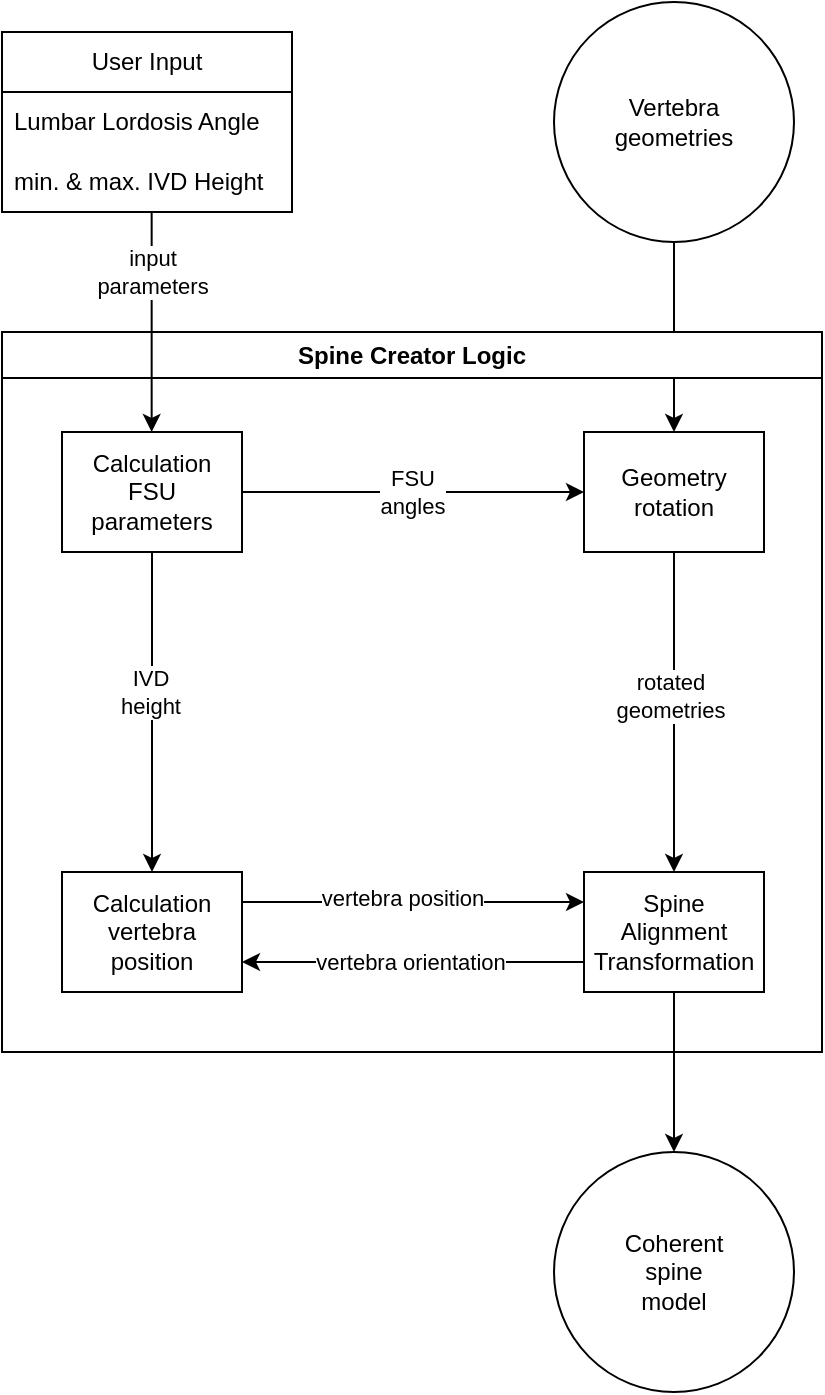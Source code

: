 <mxfile>
    <diagram id="nMJlZK2-JYOeQlkKxC8I" name="Page-1">
        <mxGraphModel dx="1716" dy="817" grid="1" gridSize="10" guides="1" tooltips="1" connect="1" arrows="1" fold="1" page="0" pageScale="1" pageWidth="1100" pageHeight="850" background="none" math="0" shadow="0">
            <root>
                <mxCell id="0"/>
                <mxCell id="1" parent="0"/>
                <mxCell id="120" value="User Input" style="swimlane;fontStyle=0;childLayout=stackLayout;horizontal=1;startSize=30;horizontalStack=0;resizeParent=1;resizeParentMax=0;resizeLast=0;collapsible=1;marginBottom=0;whiteSpace=wrap;html=1;" vertex="1" parent="1">
                    <mxGeometry x="-260" y="85" width="145" height="90" as="geometry">
                        <mxRectangle x="25" y="340" width="100" height="30" as="alternateBounds"/>
                    </mxGeometry>
                </mxCell>
                <mxCell id="121" value="Lumbar Lordosis Angle" style="text;strokeColor=none;fillColor=none;align=left;verticalAlign=middle;spacingLeft=4;spacingRight=4;overflow=hidden;points=[[0,0.5],[1,0.5]];portConstraint=eastwest;rotatable=0;whiteSpace=wrap;html=1;" vertex="1" parent="120">
                    <mxGeometry y="30" width="145" height="30" as="geometry"/>
                </mxCell>
                <mxCell id="122" value="min. &amp;amp; max. IVD Height" style="text;strokeColor=none;fillColor=none;align=left;verticalAlign=middle;spacingLeft=4;spacingRight=4;overflow=hidden;points=[[0,0.5],[1,0.5]];portConstraint=eastwest;rotatable=0;whiteSpace=wrap;html=1;" vertex="1" parent="120">
                    <mxGeometry y="60" width="145" height="30" as="geometry"/>
                </mxCell>
                <mxCell id="123" style="edgeStyle=none;html=1;entryX=0.5;entryY=0;entryDx=0;entryDy=0;" edge="1" parent="1" target="134">
                    <mxGeometry relative="1" as="geometry">
                        <mxPoint x="-185" y="335" as="sourcePoint"/>
                    </mxGeometry>
                </mxCell>
                <mxCell id="153" value="IVD&lt;br&gt;height" style="edgeLabel;html=1;align=center;verticalAlign=middle;resizable=0;points=[];" vertex="1" connectable="0" parent="123">
                    <mxGeometry x="-0.058" y="-1" relative="1" as="geometry">
                        <mxPoint as="offset"/>
                    </mxGeometry>
                </mxCell>
                <mxCell id="126" style="edgeStyle=none;html=1;exitX=0.5;exitY=1;exitDx=0;exitDy=0;entryX=0.5;entryY=0;entryDx=0;entryDy=0;" edge="1" parent="1" source="127" target="125">
                    <mxGeometry relative="1" as="geometry">
                        <mxPoint x="-230" y="304.714" as="targetPoint"/>
                    </mxGeometry>
                </mxCell>
                <mxCell id="127" value="Vertebra&lt;br&gt;geometries" style="ellipse;whiteSpace=wrap;html=1;aspect=fixed;" vertex="1" parent="1">
                    <mxGeometry x="16" y="70" width="120" height="120" as="geometry"/>
                </mxCell>
                <mxCell id="135" style="edgeStyle=none;html=1;exitX=0.5;exitY=1;exitDx=0;exitDy=0;entryX=0.5;entryY=0;entryDx=0;entryDy=0;" edge="1" parent="1" source="140" target="138">
                    <mxGeometry relative="1" as="geometry">
                        <mxPoint x="200.0" y="395" as="targetPoint"/>
                    </mxGeometry>
                </mxCell>
                <mxCell id="138" value="Coherent&lt;br&gt;spine&lt;br&gt;model" style="ellipse;whiteSpace=wrap;html=1;aspect=fixed;" vertex="1" parent="1">
                    <mxGeometry x="16" y="645" width="120" height="120" as="geometry"/>
                </mxCell>
                <mxCell id="139" value="Spine Creator Logic" style="swimlane;whiteSpace=wrap;html=1;" vertex="1" parent="1">
                    <mxGeometry x="-260" y="235" width="410" height="360" as="geometry"/>
                </mxCell>
                <mxCell id="141" value="Calculation&lt;br&gt;FSU parameters" style="rounded=0;whiteSpace=wrap;html=1;" vertex="1" parent="139">
                    <mxGeometry x="30" y="50" width="90" height="60" as="geometry"/>
                </mxCell>
                <mxCell id="125" value="Geometry rotation" style="rounded=0;whiteSpace=wrap;html=1;" vertex="1" parent="139">
                    <mxGeometry x="291" y="50" width="90" height="60" as="geometry"/>
                </mxCell>
                <mxCell id="128" style="edgeStyle=none;html=1;" edge="1" parent="139" target="125">
                    <mxGeometry relative="1" as="geometry">
                        <mxPoint x="120" y="80" as="sourcePoint"/>
                    </mxGeometry>
                </mxCell>
                <mxCell id="129" value="FSU&lt;br&gt;angles" style="edgeLabel;html=1;align=center;verticalAlign=middle;resizable=0;points=[];" vertex="1" connectable="0" parent="128">
                    <mxGeometry x="-0.114" y="-3" relative="1" as="geometry">
                        <mxPoint x="9" y="-3" as="offset"/>
                    </mxGeometry>
                </mxCell>
                <mxCell id="140" value="Spine&lt;br&gt;Alignment&lt;br&gt;Transformation" style="rounded=0;whiteSpace=wrap;html=1;" vertex="1" parent="139">
                    <mxGeometry x="291" y="270" width="90" height="60" as="geometry"/>
                </mxCell>
                <mxCell id="130" style="edgeStyle=none;html=1;exitX=0.5;exitY=1;exitDx=0;exitDy=0;entryX=0.5;entryY=0;entryDx=0;entryDy=0;" edge="1" parent="139" source="125" target="140">
                    <mxGeometry relative="1" as="geometry"/>
                </mxCell>
                <mxCell id="144" value="rotated&lt;br&gt;geometries" style="edgeLabel;html=1;align=center;verticalAlign=middle;resizable=0;points=[];" vertex="1" connectable="0" parent="130">
                    <mxGeometry x="-0.101" y="-2" relative="1" as="geometry">
                        <mxPoint as="offset"/>
                    </mxGeometry>
                </mxCell>
                <mxCell id="134" value="Calculation&lt;br&gt;vertebra position" style="rounded=0;whiteSpace=wrap;html=1;" vertex="1" parent="139">
                    <mxGeometry x="30" y="270" width="90" height="60" as="geometry"/>
                </mxCell>
                <mxCell id="132" style="edgeStyle=none;html=1;entryX=0;entryY=0.25;entryDx=0;entryDy=0;exitX=1;exitY=0.25;exitDx=0;exitDy=0;" edge="1" parent="139" source="134" target="140">
                    <mxGeometry relative="1" as="geometry">
                        <mxPoint x="120" y="290" as="sourcePoint"/>
                    </mxGeometry>
                </mxCell>
                <mxCell id="133" value="vertebra position" style="edgeLabel;html=1;align=center;verticalAlign=middle;resizable=0;points=[];" vertex="1" connectable="0" parent="132">
                    <mxGeometry x="-0.148" y="1" relative="1" as="geometry">
                        <mxPoint x="7" y="-1" as="offset"/>
                    </mxGeometry>
                </mxCell>
                <mxCell id="136" style="edgeStyle=none;html=1;exitX=0;exitY=0.75;exitDx=0;exitDy=0;entryX=1;entryY=0.75;entryDx=0;entryDy=0;" edge="1" parent="139" source="140" target="134">
                    <mxGeometry relative="1" as="geometry">
                        <mxPoint x="120" y="310" as="targetPoint"/>
                    </mxGeometry>
                </mxCell>
                <mxCell id="152" value="vertebra orientation" style="edgeLabel;html=1;align=center;verticalAlign=middle;resizable=0;points=[];" vertex="1" connectable="0" parent="136">
                    <mxGeometry x="0.193" relative="1" as="geometry">
                        <mxPoint x="15" as="offset"/>
                    </mxGeometry>
                </mxCell>
                <mxCell id="149" style="edgeStyle=none;html=1;entryX=0.5;entryY=0;entryDx=0;entryDy=0;" edge="1" parent="139">
                    <mxGeometry relative="1" as="geometry">
                        <mxPoint x="74.83" y="-60" as="sourcePoint"/>
                        <mxPoint x="74.83" y="50" as="targetPoint"/>
                    </mxGeometry>
                </mxCell>
                <mxCell id="150" value="input&lt;br&gt;parameters" style="edgeLabel;html=1;align=center;verticalAlign=middle;resizable=0;points=[];" vertex="1" connectable="0" parent="149">
                    <mxGeometry x="-0.624" relative="1" as="geometry">
                        <mxPoint y="9" as="offset"/>
                    </mxGeometry>
                </mxCell>
            </root>
        </mxGraphModel>
    </diagram>
</mxfile>